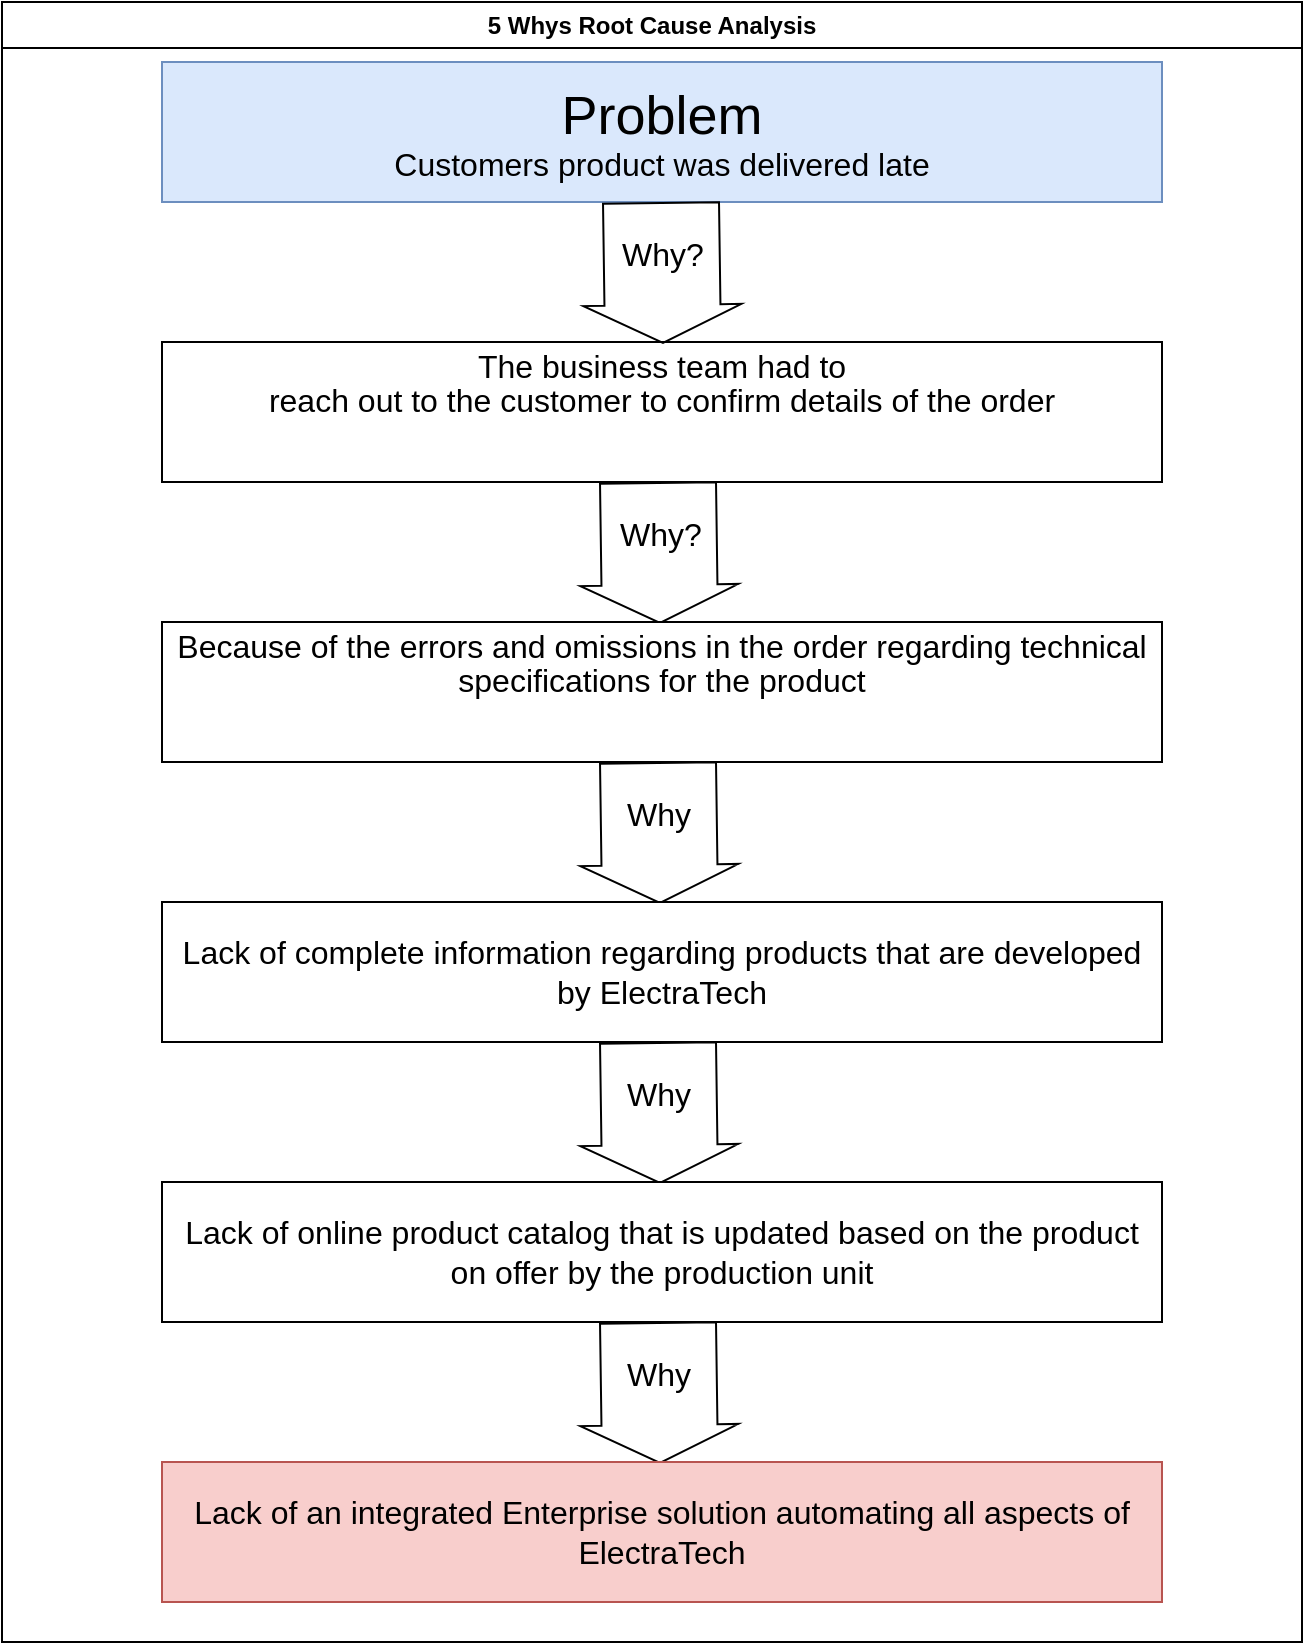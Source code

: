 <mxfile version="24.8.4">
  <diagram name="Page-1" id="mhwZSKfggDGHGg47r7Fk">
    <mxGraphModel dx="1050" dy="503" grid="1" gridSize="10" guides="1" tooltips="1" connect="1" arrows="1" fold="1" page="1" pageScale="1" pageWidth="1100" pageHeight="850" math="0" shadow="0">
      <root>
        <mxCell id="0" />
        <mxCell id="1" parent="0" />
        <mxCell id="Zfc1r-9YdI5IpsPKnbFw-1" value="&lt;div&gt;&lt;font style=&quot;font-size: 27px;&quot;&gt;Problem&lt;/font&gt;&lt;/div&gt;&lt;div&gt;&lt;span style=&quot;font-size:12.0pt;line-height:107%;&lt;br/&gt;font-family:&amp;quot;Times New Roman&amp;quot;,serif&quot; lang=&quot;EN-US&quot;&gt;Customers product was delivered late&lt;/span&gt;&lt;br&gt;&lt;/div&gt;" style="rounded=0;whiteSpace=wrap;html=1;fillColor=#dae8fc;strokeColor=#6c8ebf;" vertex="1" parent="1">
          <mxGeometry x="290" y="50" width="500" height="70" as="geometry" />
        </mxCell>
        <mxCell id="Zfc1r-9YdI5IpsPKnbFw-4" value="&lt;p class=&quot;MsoNormal&quot;&gt;&lt;span style=&quot;font-size:12.0pt;line-height:107%;&lt;br/&gt;font-family:&amp;quot;Times New Roman&amp;quot;,serif&quot; lang=&quot;EN-US&quot;&gt;The business team had to&lt;br/&gt;reach out to the customer to confirm details of the order&lt;/span&gt;&lt;/p&gt;&lt;br/&gt;&lt;div&gt;&lt;br/&gt;&lt;/div&gt;" style="rounded=0;whiteSpace=wrap;html=1;" vertex="1" parent="1">
          <mxGeometry x="290" y="190" width="500" height="70" as="geometry" />
        </mxCell>
        <mxCell id="Zfc1r-9YdI5IpsPKnbFw-5" value="" style="shape=flexArrow;endArrow=classic;html=1;rounded=0;exitX=0.518;exitY=1.043;exitDx=0;exitDy=0;exitPerimeter=0;width=58;" edge="1" parent="1">
          <mxGeometry width="50" height="50" relative="1" as="geometry">
            <mxPoint x="538" y="260.01" as="sourcePoint" />
            <mxPoint x="539" y="331" as="targetPoint" />
            <Array as="points" />
          </mxGeometry>
        </mxCell>
        <mxCell id="Zfc1r-9YdI5IpsPKnbFw-6" value="&lt;font style=&quot;font-size: 16px;&quot;&gt;Why?&lt;/font&gt;" style="edgeLabel;html=1;align=center;verticalAlign=middle;resizable=0;points=[];" vertex="1" connectable="0" parent="Zfc1r-9YdI5IpsPKnbFw-5">
          <mxGeometry x="-0.272" y="-10" relative="1" as="geometry">
            <mxPoint x="10" as="offset" />
          </mxGeometry>
        </mxCell>
        <mxCell id="Zfc1r-9YdI5IpsPKnbFw-7" value="" style="shape=flexArrow;endArrow=classic;html=1;rounded=0;exitX=0.518;exitY=1.043;exitDx=0;exitDy=0;exitPerimeter=0;width=58;" edge="1" parent="1">
          <mxGeometry width="50" height="50" relative="1" as="geometry">
            <mxPoint x="538" y="400.01" as="sourcePoint" />
            <mxPoint x="539" y="471" as="targetPoint" />
            <Array as="points" />
          </mxGeometry>
        </mxCell>
        <mxCell id="Zfc1r-9YdI5IpsPKnbFw-8" value="Why?" style="edgeLabel;html=1;align=center;verticalAlign=middle;resizable=0;points=[];" vertex="1" connectable="0" parent="Zfc1r-9YdI5IpsPKnbFw-7">
          <mxGeometry x="-0.272" y="-10" relative="1" as="geometry">
            <mxPoint x="10" as="offset" />
          </mxGeometry>
        </mxCell>
        <mxCell id="Zfc1r-9YdI5IpsPKnbFw-12" value="&lt;font style=&quot;font-size: 16px;&quot;&gt;Why&lt;/font&gt;" style="edgeLabel;html=1;align=center;verticalAlign=middle;resizable=0;points=[];" vertex="1" connectable="0" parent="Zfc1r-9YdI5IpsPKnbFw-7">
          <mxGeometry x="-0.268" y="-1" relative="1" as="geometry">
            <mxPoint as="offset" />
          </mxGeometry>
        </mxCell>
        <mxCell id="Zfc1r-9YdI5IpsPKnbFw-9" value="&lt;p class=&quot;MsoNormal&quot;&gt;&lt;span style=&quot;font-size:12.0pt;line-height:107%;&lt;br/&gt;font-family:&amp;quot;Times New Roman&amp;quot;,serif&quot; lang=&quot;EN-US&quot;&gt;Because of the errors and omissions in the order regarding technical specifications for the product&lt;br&gt;&lt;/span&gt;&lt;/p&gt;&lt;br/&gt;&lt;div&gt;&lt;br/&gt;&lt;/div&gt;" style="rounded=0;whiteSpace=wrap;html=1;" vertex="1" parent="1">
          <mxGeometry x="290" y="330" width="500" height="70" as="geometry" />
        </mxCell>
        <mxCell id="Zfc1r-9YdI5IpsPKnbFw-13" value="&lt;font style=&quot;font-size: 16px;&quot;&gt;Lack of complete information regarding products that are developed by ElectraTech&lt;/font&gt; " style="rounded=0;whiteSpace=wrap;html=1;" vertex="1" parent="1">
          <mxGeometry x="290" y="470" width="500" height="70" as="geometry" />
        </mxCell>
        <mxCell id="Zfc1r-9YdI5IpsPKnbFw-14" value="" style="shape=flexArrow;endArrow=classic;html=1;rounded=0;exitX=0.518;exitY=1.043;exitDx=0;exitDy=0;exitPerimeter=0;width=58;" edge="1" parent="1">
          <mxGeometry width="50" height="50" relative="1" as="geometry">
            <mxPoint x="538" y="540.01" as="sourcePoint" />
            <mxPoint x="539" y="611" as="targetPoint" />
            <Array as="points" />
          </mxGeometry>
        </mxCell>
        <mxCell id="Zfc1r-9YdI5IpsPKnbFw-15" value="Why?" style="edgeLabel;html=1;align=center;verticalAlign=middle;resizable=0;points=[];" vertex="1" connectable="0" parent="Zfc1r-9YdI5IpsPKnbFw-14">
          <mxGeometry x="-0.272" y="-10" relative="1" as="geometry">
            <mxPoint x="10" as="offset" />
          </mxGeometry>
        </mxCell>
        <mxCell id="Zfc1r-9YdI5IpsPKnbFw-16" value="&lt;font style=&quot;font-size: 16px;&quot;&gt;Why&lt;/font&gt;" style="edgeLabel;html=1;align=center;verticalAlign=middle;resizable=0;points=[];" vertex="1" connectable="0" parent="Zfc1r-9YdI5IpsPKnbFw-14">
          <mxGeometry x="-0.268" y="-1" relative="1" as="geometry">
            <mxPoint as="offset" />
          </mxGeometry>
        </mxCell>
        <mxCell id="Zfc1r-9YdI5IpsPKnbFw-21" value="" style="shape=flexArrow;endArrow=classic;html=1;rounded=0;exitX=0.518;exitY=1.043;exitDx=0;exitDy=0;exitPerimeter=0;width=58;" edge="1" parent="1">
          <mxGeometry width="50" height="50" relative="1" as="geometry">
            <mxPoint x="539.5" y="120" as="sourcePoint" />
            <mxPoint x="540.5" y="190.99" as="targetPoint" />
            <Array as="points" />
          </mxGeometry>
        </mxCell>
        <mxCell id="Zfc1r-9YdI5IpsPKnbFw-22" value="&lt;font style=&quot;font-size: 16px;&quot;&gt;Why?&lt;/font&gt;" style="edgeLabel;html=1;align=center;verticalAlign=middle;resizable=0;points=[];" vertex="1" connectable="0" parent="Zfc1r-9YdI5IpsPKnbFw-21">
          <mxGeometry x="-0.272" y="-10" relative="1" as="geometry">
            <mxPoint x="10" as="offset" />
          </mxGeometry>
        </mxCell>
        <mxCell id="Zfc1r-9YdI5IpsPKnbFw-23" value="&lt;font style=&quot;font-size: 16px;&quot;&gt;Lack of online product catalog that is updated based on the product on offer by the production unit&lt;br&gt;&lt;/font&gt;" style="rounded=0;whiteSpace=wrap;html=1;" vertex="1" parent="1">
          <mxGeometry x="290" y="610" width="500" height="70" as="geometry" />
        </mxCell>
        <mxCell id="Zfc1r-9YdI5IpsPKnbFw-24" value="" style="shape=flexArrow;endArrow=classic;html=1;rounded=0;exitX=0.518;exitY=1.043;exitDx=0;exitDy=0;exitPerimeter=0;width=58;" edge="1" parent="1">
          <mxGeometry width="50" height="50" relative="1" as="geometry">
            <mxPoint x="538" y="680.01" as="sourcePoint" />
            <mxPoint x="539" y="751" as="targetPoint" />
            <Array as="points" />
          </mxGeometry>
        </mxCell>
        <mxCell id="Zfc1r-9YdI5IpsPKnbFw-25" value="Why?" style="edgeLabel;html=1;align=center;verticalAlign=middle;resizable=0;points=[];" vertex="1" connectable="0" parent="Zfc1r-9YdI5IpsPKnbFw-24">
          <mxGeometry x="-0.272" y="-10" relative="1" as="geometry">
            <mxPoint x="10" as="offset" />
          </mxGeometry>
        </mxCell>
        <mxCell id="Zfc1r-9YdI5IpsPKnbFw-26" value="&lt;font style=&quot;font-size: 16px;&quot;&gt;Why&lt;/font&gt;" style="edgeLabel;html=1;align=center;verticalAlign=middle;resizable=0;points=[];" vertex="1" connectable="0" parent="Zfc1r-9YdI5IpsPKnbFw-24">
          <mxGeometry x="-0.268" y="-1" relative="1" as="geometry">
            <mxPoint as="offset" />
          </mxGeometry>
        </mxCell>
        <mxCell id="Zfc1r-9YdI5IpsPKnbFw-27" value="&lt;font style=&quot;font-size: 16px;&quot;&gt;Lack of an integrated Enterprise solution automating all aspects of ElectraTech&lt;br&gt;&lt;/font&gt;" style="rounded=0;whiteSpace=wrap;html=1;fillColor=#f8cecc;strokeColor=#b85450;" vertex="1" parent="1">
          <mxGeometry x="290" y="750" width="500" height="70" as="geometry" />
        </mxCell>
        <mxCell id="Zfc1r-9YdI5IpsPKnbFw-28" value="5 Whys Root Cause Analysis" style="swimlane;whiteSpace=wrap;html=1;" vertex="1" parent="1">
          <mxGeometry x="210" y="20" width="650" height="820" as="geometry" />
        </mxCell>
      </root>
    </mxGraphModel>
  </diagram>
</mxfile>
